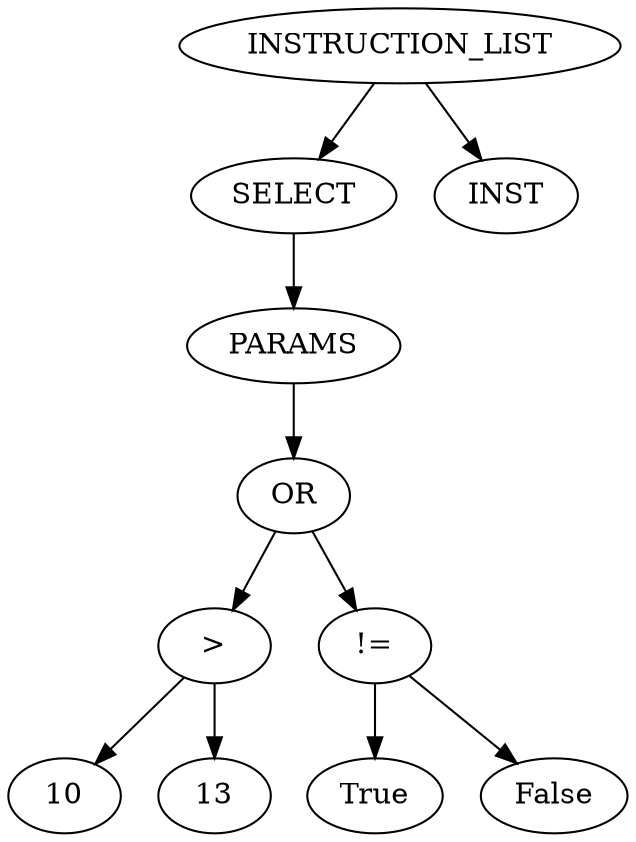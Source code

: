 // AST
digraph {
	22 [label=INSTRUCTION_LIST]
	23 [label=SELECT]
	24 [label=PARAMS]
	25 [label=OR]
	26 [label=">"]
	27 [label=10]
	28 [label=13]
	29 [label="!="]
	30 [label=True]
	31 [label=False]
	32 [label=INST]
	22 -> 23
	23 -> 24
	24 -> 25
	25 -> 26
	26 -> 27
	26 -> 28
	25 -> 29
	29 -> 30
	29 -> 31
	22 -> 32
}
